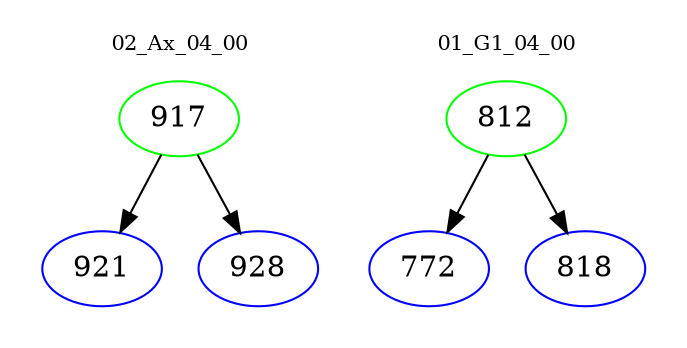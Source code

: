 digraph{
subgraph cluster_0 {
color = white
label = "02_Ax_04_00";
fontsize=10;
T0_917 [label="917", color="green"]
T0_917 -> T0_921 [color="black"]
T0_921 [label="921", color="blue"]
T0_917 -> T0_928 [color="black"]
T0_928 [label="928", color="blue"]
}
subgraph cluster_1 {
color = white
label = "01_G1_04_00";
fontsize=10;
T1_812 [label="812", color="green"]
T1_812 -> T1_772 [color="black"]
T1_772 [label="772", color="blue"]
T1_812 -> T1_818 [color="black"]
T1_818 [label="818", color="blue"]
}
}
